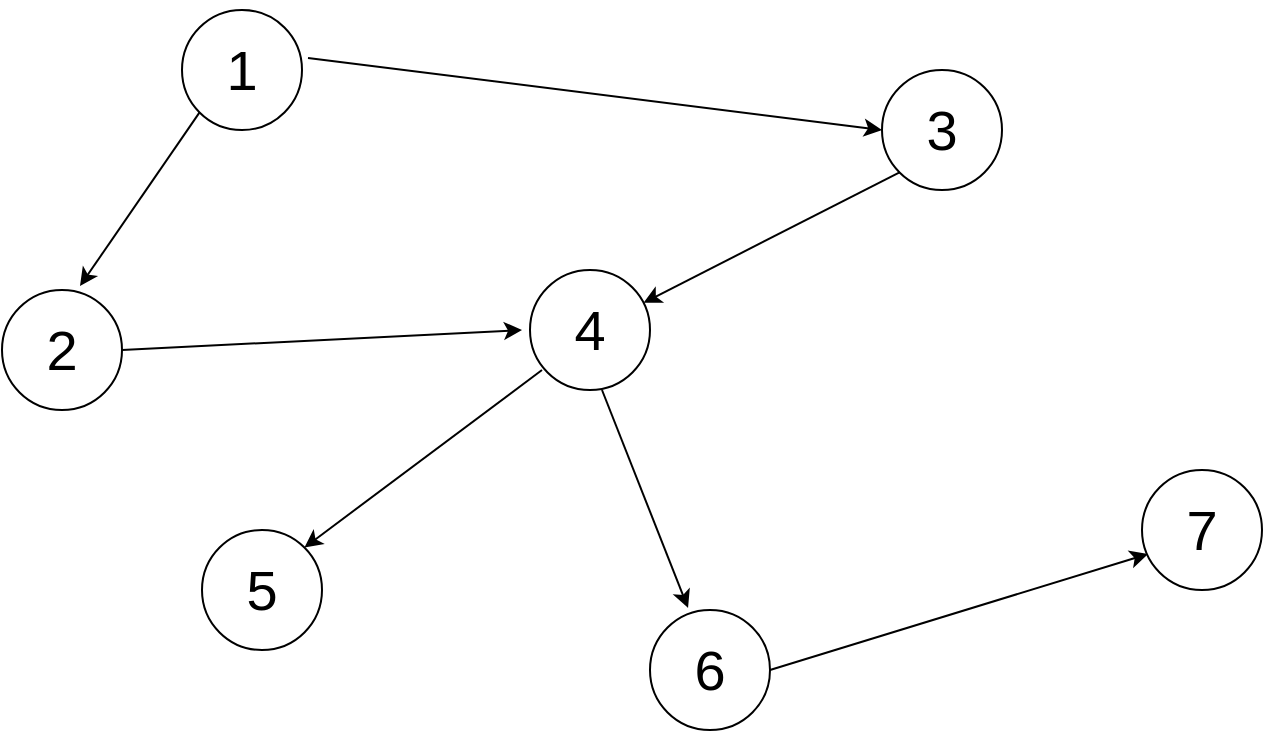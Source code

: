 <mxfile version="15.8.7" type="device"><diagram id="nImLsmu2zBIvzUD8TFUI" name="Page-1"><mxGraphModel dx="946" dy="672" grid="1" gridSize="10" guides="1" tooltips="1" connect="1" arrows="1" fold="1" page="1" pageScale="1" pageWidth="827" pageHeight="1169" math="0" shadow="0"><root><mxCell id="0"/><mxCell id="1" parent="0"/><mxCell id="WHfMIA9_5RPYSYYAov1i-1" value="" style="ellipse;whiteSpace=wrap;html=1;aspect=fixed;" vertex="1" parent="1"><mxGeometry x="210" y="20" width="60" height="60" as="geometry"/></mxCell><mxCell id="WHfMIA9_5RPYSYYAov1i-2" value="" style="ellipse;whiteSpace=wrap;html=1;aspect=fixed;" vertex="1" parent="1"><mxGeometry x="120" y="160" width="60" height="60" as="geometry"/></mxCell><mxCell id="WHfMIA9_5RPYSYYAov1i-3" value="" style="ellipse;whiteSpace=wrap;html=1;aspect=fixed;" vertex="1" parent="1"><mxGeometry x="384" y="150" width="60" height="60" as="geometry"/></mxCell><mxCell id="WHfMIA9_5RPYSYYAov1i-4" value="" style="ellipse;whiteSpace=wrap;html=1;aspect=fixed;" vertex="1" parent="1"><mxGeometry x="444" y="320" width="60" height="60" as="geometry"/></mxCell><mxCell id="WHfMIA9_5RPYSYYAov1i-5" value="" style="ellipse;whiteSpace=wrap;html=1;aspect=fixed;" vertex="1" parent="1"><mxGeometry x="690" y="250" width="60" height="60" as="geometry"/></mxCell><mxCell id="WHfMIA9_5RPYSYYAov1i-6" value="" style="ellipse;whiteSpace=wrap;html=1;aspect=fixed;" vertex="1" parent="1"><mxGeometry x="560" y="50" width="60" height="60" as="geometry"/></mxCell><mxCell id="WHfMIA9_5RPYSYYAov1i-8" value="" style="ellipse;whiteSpace=wrap;html=1;aspect=fixed;" vertex="1" parent="1"><mxGeometry x="220" y="280" width="60" height="60" as="geometry"/></mxCell><mxCell id="WHfMIA9_5RPYSYYAov1i-11" value="" style="endArrow=classic;html=1;rounded=0;entryX=0;entryY=0.5;entryDx=0;entryDy=0;exitX=1.05;exitY=0.4;exitDx=0;exitDy=0;exitPerimeter=0;" edge="1" parent="1" source="WHfMIA9_5RPYSYYAov1i-1" target="WHfMIA9_5RPYSYYAov1i-6"><mxGeometry width="50" height="50" relative="1" as="geometry"><mxPoint x="320" y="90" as="sourcePoint"/><mxPoint x="370" y="40" as="targetPoint"/></mxGeometry></mxCell><mxCell id="WHfMIA9_5RPYSYYAov1i-12" value="" style="endArrow=classic;html=1;rounded=0;exitX=0;exitY=1;exitDx=0;exitDy=0;" edge="1" parent="1" source="WHfMIA9_5RPYSYYAov1i-6" target="WHfMIA9_5RPYSYYAov1i-3"><mxGeometry width="50" height="50" relative="1" as="geometry"><mxPoint x="560" y="120" as="sourcePoint"/><mxPoint x="520" y="200" as="targetPoint"/></mxGeometry></mxCell><mxCell id="WHfMIA9_5RPYSYYAov1i-13" value="" style="endArrow=classic;html=1;rounded=0;entryX=0.317;entryY=-0.017;entryDx=0;entryDy=0;entryPerimeter=0;" edge="1" parent="1" target="WHfMIA9_5RPYSYYAov1i-4"><mxGeometry width="50" height="50" relative="1" as="geometry"><mxPoint x="420" y="210" as="sourcePoint"/><mxPoint x="456" y="270" as="targetPoint"/></mxGeometry></mxCell><mxCell id="WHfMIA9_5RPYSYYAov1i-14" value="" style="endArrow=classic;html=1;rounded=0;exitX=1;exitY=0.5;exitDx=0;exitDy=0;entryX=0.05;entryY=0.7;entryDx=0;entryDy=0;entryPerimeter=0;" edge="1" parent="1" source="WHfMIA9_5RPYSYYAov1i-4" target="WHfMIA9_5RPYSYYAov1i-5"><mxGeometry width="50" height="50" relative="1" as="geometry"><mxPoint x="570" y="420" as="sourcePoint"/><mxPoint x="660" y="400" as="targetPoint"/></mxGeometry></mxCell><mxCell id="WHfMIA9_5RPYSYYAov1i-15" value="" style="endArrow=classic;html=1;rounded=0;entryX=1;entryY=0;entryDx=0;entryDy=0;" edge="1" parent="1" target="WHfMIA9_5RPYSYYAov1i-8"><mxGeometry width="50" height="50" relative="1" as="geometry"><mxPoint x="390" y="200" as="sourcePoint"/><mxPoint x="340" y="270" as="targetPoint"/></mxGeometry></mxCell><mxCell id="WHfMIA9_5RPYSYYAov1i-16" value="" style="endArrow=classic;html=1;rounded=0;entryX=0.65;entryY=-0.033;entryDx=0;entryDy=0;exitX=0;exitY=1;exitDx=0;exitDy=0;entryPerimeter=0;" edge="1" parent="1" source="WHfMIA9_5RPYSYYAov1i-1" target="WHfMIA9_5RPYSYYAov1i-2"><mxGeometry width="50" height="50" relative="1" as="geometry"><mxPoint x="230" y="80" as="sourcePoint"/><mxPoint x="130" y="130" as="targetPoint"/></mxGeometry></mxCell><mxCell id="WHfMIA9_5RPYSYYAov1i-17" value="" style="endArrow=classic;html=1;rounded=0;exitX=1;exitY=0.5;exitDx=0;exitDy=0;" edge="1" parent="1" source="WHfMIA9_5RPYSYYAov1i-2"><mxGeometry width="50" height="50" relative="1" as="geometry"><mxPoint x="250" y="150" as="sourcePoint"/><mxPoint x="380" y="180" as="targetPoint"/></mxGeometry></mxCell><mxCell id="WHfMIA9_5RPYSYYAov1i-18" value="&lt;font style=&quot;font-size: 28px&quot;&gt;1&lt;/font&gt;" style="text;html=1;strokeColor=none;fillColor=none;align=center;verticalAlign=middle;whiteSpace=wrap;rounded=0;" vertex="1" parent="1"><mxGeometry x="210" y="15" width="60" height="70" as="geometry"/></mxCell><mxCell id="WHfMIA9_5RPYSYYAov1i-19" value="&lt;font style=&quot;font-size: 28px&quot;&gt;3&lt;/font&gt;" style="text;html=1;strokeColor=none;fillColor=none;align=center;verticalAlign=middle;whiteSpace=wrap;rounded=0;" vertex="1" parent="1"><mxGeometry x="560" y="45" width="60" height="70" as="geometry"/></mxCell><mxCell id="WHfMIA9_5RPYSYYAov1i-20" value="&lt;font style=&quot;font-size: 28px&quot;&gt;4&lt;/font&gt;" style="text;html=1;strokeColor=none;fillColor=none;align=center;verticalAlign=middle;whiteSpace=wrap;rounded=0;" vertex="1" parent="1"><mxGeometry x="384" y="145" width="60" height="70" as="geometry"/></mxCell><mxCell id="WHfMIA9_5RPYSYYAov1i-21" value="&lt;font style=&quot;font-size: 28px&quot;&gt;2&lt;/font&gt;" style="text;html=1;strokeColor=none;fillColor=none;align=center;verticalAlign=middle;whiteSpace=wrap;rounded=0;" vertex="1" parent="1"><mxGeometry x="120" y="155" width="60" height="70" as="geometry"/></mxCell><mxCell id="WHfMIA9_5RPYSYYAov1i-22" value="&lt;font style=&quot;font-size: 28px&quot;&gt;5&lt;/font&gt;" style="text;html=1;strokeColor=none;fillColor=none;align=center;verticalAlign=middle;whiteSpace=wrap;rounded=0;" vertex="1" parent="1"><mxGeometry x="220" y="275" width="60" height="70" as="geometry"/></mxCell><mxCell id="WHfMIA9_5RPYSYYAov1i-23" value="&lt;font style=&quot;font-size: 28px&quot;&gt;6&lt;/font&gt;" style="text;html=1;strokeColor=none;fillColor=none;align=center;verticalAlign=middle;whiteSpace=wrap;rounded=0;" vertex="1" parent="1"><mxGeometry x="444" y="315" width="60" height="70" as="geometry"/></mxCell><mxCell id="WHfMIA9_5RPYSYYAov1i-24" value="&lt;font style=&quot;font-size: 28px&quot;&gt;7&lt;/font&gt;" style="text;html=1;strokeColor=none;fillColor=none;align=center;verticalAlign=middle;whiteSpace=wrap;rounded=0;" vertex="1" parent="1"><mxGeometry x="690" y="245" width="60" height="70" as="geometry"/></mxCell></root></mxGraphModel></diagram></mxfile>